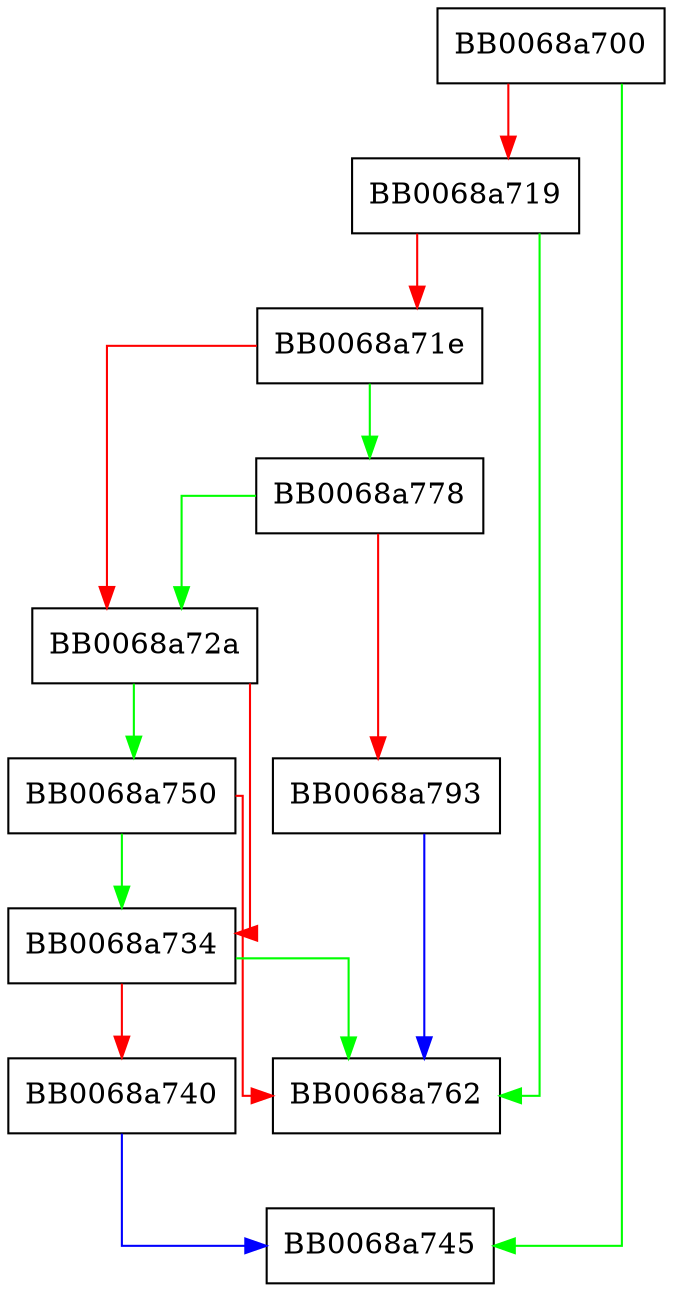 digraph X509_add1_reject_object {
  node [shape="box"];
  graph [splines=ortho];
  BB0068a700 -> BB0068a745 [color="green"];
  BB0068a700 -> BB0068a719 [color="red"];
  BB0068a719 -> BB0068a762 [color="green"];
  BB0068a719 -> BB0068a71e [color="red"];
  BB0068a71e -> BB0068a778 [color="green"];
  BB0068a71e -> BB0068a72a [color="red"];
  BB0068a72a -> BB0068a750 [color="green"];
  BB0068a72a -> BB0068a734 [color="red"];
  BB0068a734 -> BB0068a762 [color="green"];
  BB0068a734 -> BB0068a740 [color="red"];
  BB0068a740 -> BB0068a745 [color="blue"];
  BB0068a750 -> BB0068a734 [color="green"];
  BB0068a750 -> BB0068a762 [color="red"];
  BB0068a778 -> BB0068a72a [color="green"];
  BB0068a778 -> BB0068a793 [color="red"];
  BB0068a793 -> BB0068a762 [color="blue"];
}